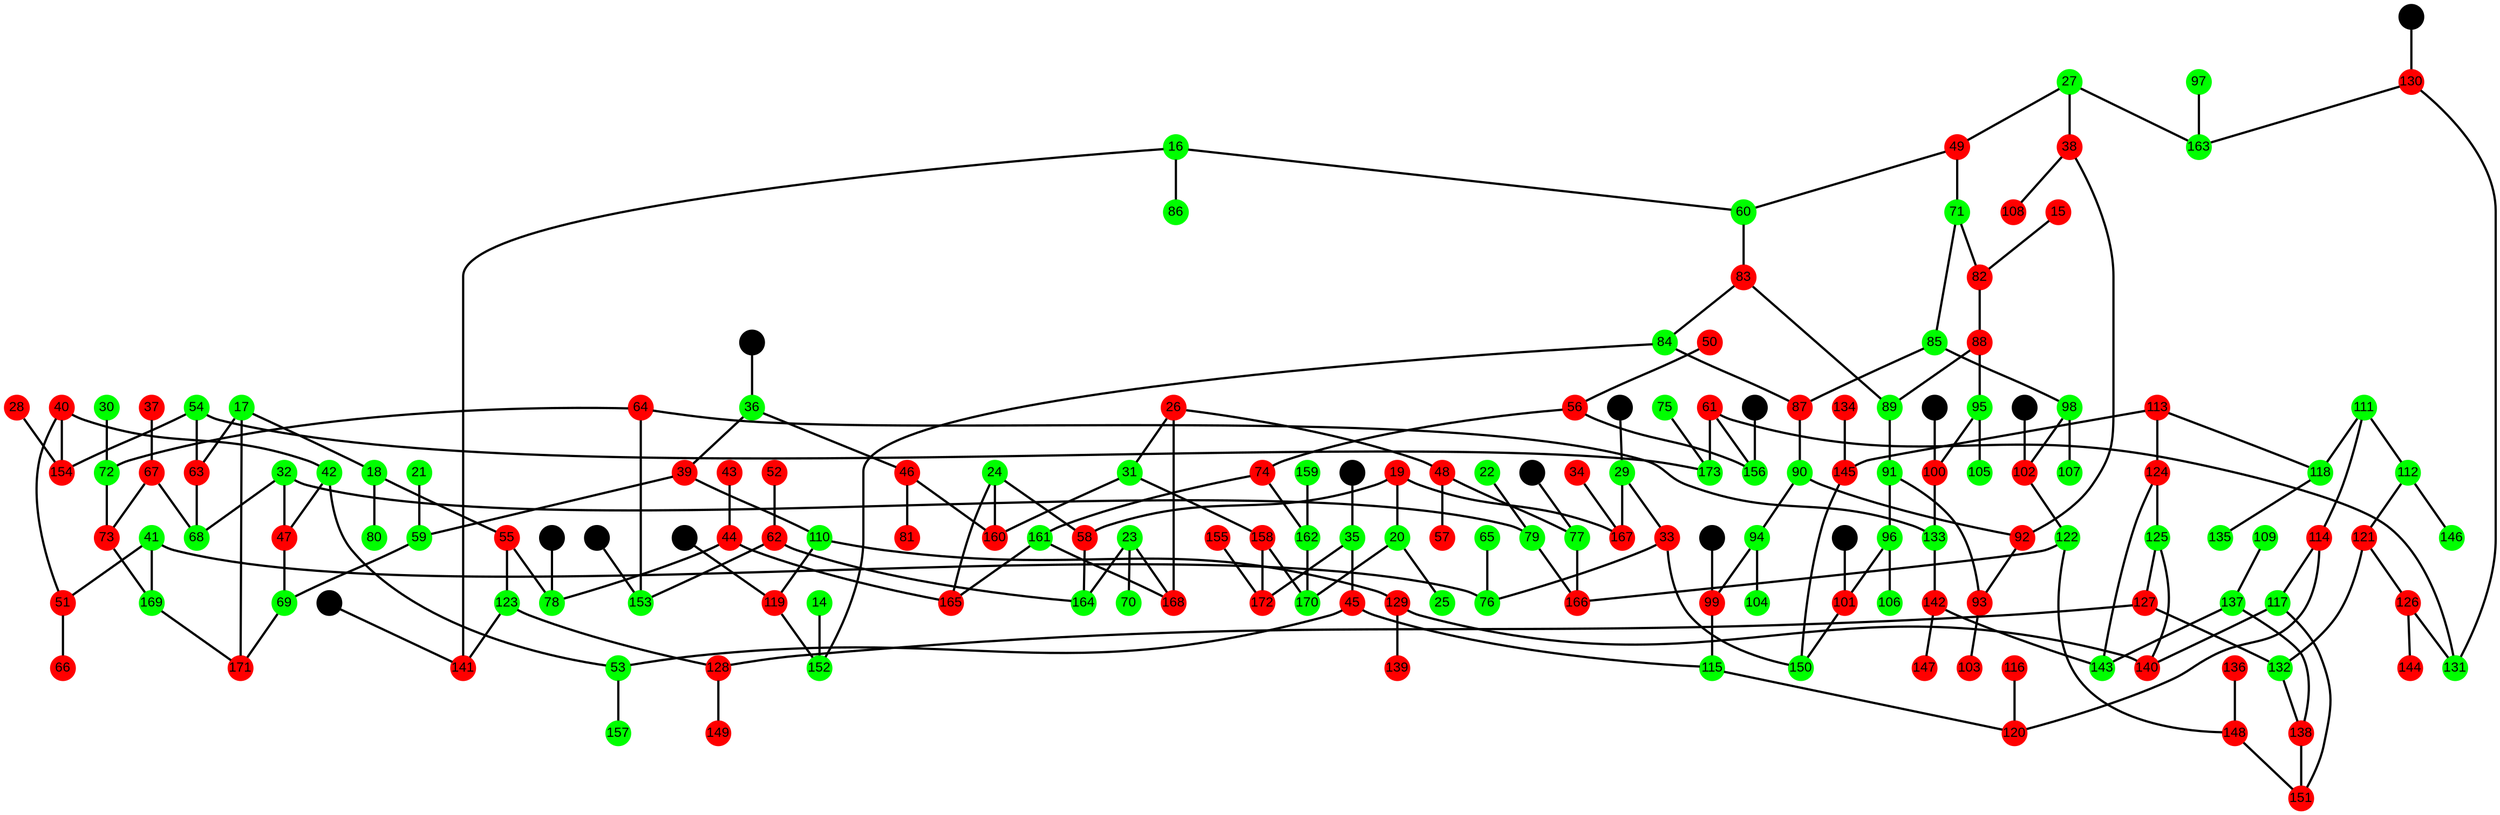 graph G {
  node [style="filled", shape="circle", width="0.3", height="0.3", fixedsize="true", fontsize="12", fontname="Arial"];
  edge [penwidth=2.0];
  0 [color="black", shape="circle", label="B", pos="-1500,1200!", style="filled", width="0.3", height="0.3", fixedsize="true"]
  88 [color="red", shape="circle", label="88", pos="600,300!", style="filled", width="0.3", height="0.3", fixedsize="true"]
  151 [color="red", shape="circle", label="151", pos="3675,100!", style="filled", width="0.3", height="0.3", fixedsize="true"]
  25 [color="green", shape="circle", label="25", pos="11850,0!", style="filled", width="0.3", height="0.3", fixedsize="true"]
  113 [color="red", shape="circle", label="113", pos="4350,200!", style="filled", width="0.3", height="0.3", fixedsize="true"]
  50 [color="red", shape="circle", label="50", pos="8700,100!", style="filled", width="0.3", height="0.3", fixedsize="true"]
  138 [color="red", shape="circle", label="138", pos="3225,100!", style="filled", width="0.3", height="0.3", fixedsize="true"]
  75 [color="green", shape="circle", label="75", pos="5400,100!", style="filled", width="0.3", height="0.3", fixedsize="true"]
  12 [color="black", shape="circle", label="B", pos="12000,1200!", style="filled", width="0.3", height="0.3", fixedsize="true"]
  163 [color="green", shape="circle", label="163", pos="-750,100!", style="filled", width="0.3", height="0.3", fixedsize="true"]
  100 [color="red", shape="circle", label="100", pos="1275,1000!", style="filled", width="0.3", height="0.3", fixedsize="true"]
  37 [color="red", shape="circle", label="37", pos="5400,300!", style="filled", width="0.3", height="0.3", fixedsize="true"]
  125 [color="green", shape="circle", label="125", pos="3450,200!", style="filled", width="0.3", height="0.3", fixedsize="true"]
  62 [color="red", shape="circle", label="62", pos="11175,300!", style="filled", width="0.3", height="0.3", fixedsize="true"]
  150 [color="green", shape="circle", label="150", pos="4800,900!", style="filled", width="0.3", height="0.3", fixedsize="true"]
  87 [color="red", shape="circle", label="87", pos="375,400!", style="filled", width="0.3", height="0.3", fixedsize="true"]
  24 [color="green", shape="circle", label="24", pos="10050,200!", style="filled", width="0.3", height="0.3", fixedsize="true"]
  112 [color="green", shape="circle", label="112", pos="2775,0!", style="filled", width="0.3", height="0.3", fixedsize="true"]
  49 [color="red", shape="circle", label="49", pos="-300,100!", style="filled", width="0.3", height="0.3", fixedsize="true"]
  137 [color="green", shape="circle", label="137", pos="3225,300!", style="filled", width="0.3", height="0.3", fixedsize="true"]
  74 [color="red", shape="circle", label="74", pos="9375,100!", style="filled", width="0.3", height="0.3", fixedsize="true"]
  11 [color="black", shape="circle", label="B", pos="12000,1000!", style="filled", width="0.3", height="0.3", fixedsize="true"]
  162 [color="green", shape="circle", label="162", pos="9375,0!", style="filled", width="0.3", height="0.3", fixedsize="true"]
  99 [color="red", shape="circle", label="99", pos="1050,1100!", style="filled", width="0.3", height="0.3", fixedsize="true"]
  36 [color="green", shape="circle", label="36", pos="8925,1200!", style="filled", width="0.3", height="0.3", fixedsize="true"]
  124 [color="red", shape="circle", label="124", pos="3900,200!", style="filled", width="0.3", height="0.3", fixedsize="true"]
  61 [color="red", shape="circle", label="61", pos="5850,700!", style="filled", width="0.3", height="0.3", fixedsize="true"]
  149 [color="red", shape="circle", label="149", pos="2100,200!", style="filled", width="0.3", height="0.3", fixedsize="true"]
  86 [color="green", shape="circle", label="86", pos="-1200,200!", style="filled", width="0.3", height="0.3", fixedsize="true"]
  23 [color="green", shape="circle", label="23", pos="9825,300!", style="filled", width="0.3", height="0.3", fixedsize="true"]
  111 [color="green", shape="circle", label="111", pos="4125,0!", style="filled", width="0.3", height="0.3", fixedsize="true"]
  48 [color="red", shape="circle", label="48", pos="11625,100!", style="filled", width="0.3", height="0.3", fixedsize="true"]
  136 [color="red", shape="circle", label="136", pos="5250,100!", style="filled", width="0.3", height="0.3", fixedsize="true"]
  73 [color="red", shape="circle", label="73", pos="7200,300!", style="filled", width="0.3", height="0.3", fixedsize="true"]
  10 [color="black", shape="circle", label="B", pos="-1500,600!", style="filled", width="0.3", height="0.3", fixedsize="true"]
  161 [color="green", shape="circle", label="161", pos="9600,100!", style="filled", width="0.3", height="0.3", fixedsize="true"]
  98 [color="green", shape="circle", label="98", pos="1725,100!", style="filled", width="0.3", height="0.3", fixedsize="true"]
  35 [color="green", shape="circle", label="35", pos="10950,1100!", style="filled", width="0.3", height="0.3", fixedsize="true"]
  123 [color="green", shape="circle", label="123", pos="2775,600!", style="filled", width="0.3", height="0.3", fixedsize="true"]
  60 [color="green", shape="circle", label="60", pos="-300,200!", style="filled", width="0.3", height="0.3", fixedsize="true"]
  148 [color="red", shape="circle", label="148", pos="5025,100!", style="filled", width="0.3", height="0.3", fixedsize="true"]
  85 [color="green", shape="circle", label="85", pos="375,100!", style="filled", width="0.3", height="0.3", fixedsize="true"]
  22 [color="green", shape="circle", label="22", pos="8550,100!", style="filled", width="0.3", height="0.3", fixedsize="true"]
  173 [color="green", shape="circle", label="173", pos="5850,100!", style="filled", width="0.3", height="0.3", fixedsize="true"]
  110 [color="green", shape="circle", label="110", pos="2325,1200!", style="filled", width="0.3", height="0.3", fixedsize="true"]
  47 [color="red", shape="circle", label="47", pos="6975,400!", style="filled", width="0.3", height="0.3", fixedsize="true"]
  135 [color="green", shape="circle", label="135", pos="5250,0!", style="filled", width="0.3", height="0.3", fixedsize="true"]
  72 [color="green", shape="circle", label="72", pos="7875,300!", style="filled", width="0.3", height="0.3", fixedsize="true"]
  9 [color="black", shape="circle", label="B", pos="-1500,700!", style="filled", width="0.3", height="0.3", fixedsize="true"]
  160 [color="red", shape="circle", label="160", pos="10050,400!", style="filled", width="0.3", height="0.3", fixedsize="true"]
  97 [color="green", shape="circle", label="97", pos="-1200,100!", style="filled", width="0.3", height="0.3", fixedsize="true"]
  34 [color="red", shape="circle", label="34", pos="11850,200!", style="filled", width="0.3", height="0.3", fixedsize="true"]
  122 [color="green", shape="circle", label="122", pos="5025,800!", style="filled", width="0.3", height="0.3", fixedsize="true"]
  59 [color="green", shape="circle", label="59", pos="5625,400!", style="filled", width="0.3", height="0.3", fixedsize="true"]
  147 [color="red", shape="circle", label="147", pos="5250,300!", style="filled", width="0.3", height="0.3", fixedsize="true"]
  84 [color="green", shape="circle", label="84", pos="150,400!", style="filled", width="0.3", height="0.3", fixedsize="true"]
  21 [color="green", shape="circle", label="21", pos="5400,400!", style="filled", width="0.3", height="0.3", fixedsize="true"]
  172 [color="red", shape="circle", label="172", pos="10950,400!", style="filled", width="0.3", height="0.3", fixedsize="true"]
  109 [color="green", shape="circle", label="109", pos="2100,300!", style="filled", width="0.3", height="0.3", fixedsize="true"]
  46 [color="red", shape="circle", label="46", pos="8925,400!", style="filled", width="0.3", height="0.3", fixedsize="true"]
  134 [color="red", shape="circle", label="134", pos="5250,200!", style="filled", width="0.3", height="0.3", fixedsize="true"]
  71 [color="green", shape="circle", label="71", pos="-75,100!", style="filled", width="0.3", height="0.3", fixedsize="true"]
  8 [color="black", shape="circle", label="B", pos="-1500,800!", style="filled", width="0.3", height="0.3", fixedsize="true"]
  159 [color="green", shape="circle", label="159", pos="8700,0!", style="filled", width="0.3", height="0.3", fixedsize="true"]
  96 [color="green", shape="circle", label="96", pos="1500,200!", style="filled", width="0.3", height="0.3", fixedsize="true"]
  33 [color="red", shape="circle", label="33", pos="8100,900!", style="filled", width="0.3", height="0.3", fixedsize="true"]
  121 [color="red", shape="circle", label="121", pos="2775,100!", style="filled", width="0.3", height="0.3", fixedsize="true"]
  58 [color="red", shape="circle", label="58", pos="10500,200!", style="filled", width="0.3", height="0.3", fixedsize="true"]
  146 [color="green", shape="circle", label="146", pos="2100,0!", style="filled", width="0.3", height="0.3", fixedsize="true"]
  83 [color="red", shape="circle", label="83", pos="150,200!", style="filled", width="0.3", height="0.3", fixedsize="true"]
  20 [color="green", shape="circle", label="20", pos="10950,0!", style="filled", width="0.3", height="0.3", fixedsize="true"]
  171 [color="red", shape="circle", label="171", pos="6750,200!", style="filled", width="0.3", height="0.3", fixedsize="true"]
  108 [color="red", shape="circle", label="108", pos="-1200,0!", style="filled", width="0.3", height="0.3", fixedsize="true"]
  45 [color="red", shape="circle", label="45", pos="7650,1100!", style="filled", width="0.3", height="0.3", fixedsize="true"]
  133 [color="green", shape="circle", label="133", pos="4575,1000!", style="filled", width="0.3", height="0.3", fixedsize="true"]
  70 [color="green", shape="circle", label="70", pos="8700,300!", style="filled", width="0.3", height="0.3", fixedsize="true"]
  7 [color="black", shape="circle", label="B", pos="-1500,900!", style="filled", width="0.3", height="0.3", fixedsize="true"]
  158 [color="red", shape="circle", label="158", pos="10725,400!", style="filled", width="0.3", height="0.3", fixedsize="true"]
  95 [color="green", shape="circle", label="95", pos="1275,300!", style="filled", width="0.3", height="0.3", fixedsize="true"]
  32 [color="green", shape="circle", label="32", pos="6975,100!", style="filled", width="0.3", height="0.3", fixedsize="true"]
  120 [color="red", shape="circle", label="120", pos="4350,400!", style="filled", width="0.3", height="0.3", fixedsize="true"]
  57 [color="red", shape="circle", label="57", pos="11850,100!", style="filled", width="0.3", height="0.3", fixedsize="true"]
  145 [color="red", shape="circle", label="145", pos="4800,200!", style="filled", width="0.3", height="0.3", fixedsize="true"]
  82 [color="red", shape="circle", label="82", pos="-75,300!", style="filled", width="0.3", height="0.3", fixedsize="true"]
  19 [color="red", shape="circle", label="19", pos="10950,200!", style="filled", width="0.3", height="0.3", fixedsize="true"]
  170 [color="green", shape="circle", label="170", pos="10725,0!", style="filled", width="0.3", height="0.3", fixedsize="true"]
  107 [color="green", shape="circle", label="107", pos="1950,100!", style="filled", width="0.3", height="0.3", fixedsize="true"]
  44 [color="red", shape="circle", label="44", pos="9375,200!", style="filled", width="0.3", height="0.3", fixedsize="true"]
  132 [color="green", shape="circle", label="132", pos="3000,100!", style="filled", width="0.3", height="0.3", fixedsize="true"]
  69 [color="green", shape="circle", label="69", pos="6750,400!", style="filled", width="0.3", height="0.3", fixedsize="true"]
  6 [color="black", shape="circle", label="B", pos="-1500,1000!", style="filled", width="0.3", height="0.3", fixedsize="true"]
  157 [color="green", shape="circle", label="157", pos="8550,400!", style="filled", width="0.3", height="0.3", fixedsize="true"]
  94 [color="green", shape="circle", label="94", pos="1050,400!", style="filled", width="0.3", height="0.3", fixedsize="true"]
  31 [color="green", shape="circle", label="31", pos="10275,400!", style="filled", width="0.3", height="0.3", fixedsize="true"]
  119 [color="red", shape="circle", label="119", pos="-975,1200!", style="filled", width="0.3", height="0.3", fixedsize="true"]
  56 [color="red", shape="circle", label="56", pos="9150,100!", style="filled", width="0.3", height="0.3", fixedsize="true"]
  144 [color="red", shape="circle", label="144", pos="2100,100!", style="filled", width="0.3", height="0.3", fixedsize="true"]
  81 [color="red", shape="circle", label="81", pos="8700,400!", style="filled", width="0.3", height="0.3", fixedsize="true"]
  18 [color="green", shape="circle", label="18", pos="6075,200!", style="filled", width="0.3", height="0.3", fixedsize="true"]
  169 [color="green", shape="circle", label="169", pos="7200,200!", style="filled", width="0.3", height="0.3", fixedsize="true"]
  106 [color="green", shape="circle", label="106", pos="1950,200!", style="filled", width="0.3", height="0.3", fixedsize="true"]
  43 [color="red", shape="circle", label="43", pos="8700,200!", style="filled", width="0.3", height="0.3", fixedsize="true"]
  131 [color="green", shape="circle", label="131", pos="2550,700!", style="filled", width="0.3", height="0.3", fixedsize="true"]
  68 [color="green", shape="circle", label="68", pos="6525,100!", style="filled", width="0.3", height="0.3", fixedsize="true"]
  5 [color="black", shape="circle", label="B", pos="12000,900!", style="filled", width="0.3", height="0.3", fixedsize="true"]
  156 [color="green", shape="circle", label="156", pos="9150,700!", style="filled", width="0.3", height="0.3", fixedsize="true"]
  93 [color="red", shape="circle", label="93", pos="1050,0!", style="filled", width="0.3", height="0.3", fixedsize="true"]
  30 [color="green", shape="circle", label="30", pos="8550,300!", style="filled", width="0.3", height="0.3", fixedsize="true"]
  118 [color="green", shape="circle", label="118", pos="4350,0!", style="filled", width="0.3", height="0.3", fixedsize="true"]
  55 [color="red", shape="circle", label="55", pos="6075,600!", style="filled", width="0.3", height="0.3", fixedsize="true"]
  143 [color="green", shape="circle", label="143", pos="3900,300!", style="filled", width="0.3", height="0.3", fixedsize="true"]
  80 [color="green", shape="circle", label="80", pos="5400,200!", style="filled", width="0.3", height="0.3", fixedsize="true"]
  17 [color="green", shape="circle", label="17", pos="6300,200!", style="filled", width="0.3", height="0.3", fixedsize="true"]
  168 [color="red", shape="circle", label="168", pos="9825,100!", style="filled", width="0.3", height="0.3", fixedsize="true"]
  105 [color="green", shape="circle", label="105", pos="1950,300!", style="filled", width="0.3", height="0.3", fixedsize="true"]
  42 [color="green", shape="circle", label="42", pos="7425,400!", style="filled", width="0.3", height="0.3", fixedsize="true"]
  130 [color="red", shape="circle", label="130", pos="-750,700!", style="filled", width="0.3", height="0.3", fixedsize="true"]
  67 [color="red", shape="circle", label="67", pos="6525,300!", style="filled", width="0.3", height="0.3", fixedsize="true"]
  4 [color="black", shape="circle", label="B", pos="12000,600!", style="filled", width="0.3", height="0.3", fixedsize="true"]
  155 [color="red", shape="circle", label="155", pos="11850,400!", style="filled", width="0.3", height="0.3", fixedsize="true"]
  92 [color="red", shape="circle", label="92", pos="825,0!", style="filled", width="0.3", height="0.3", fixedsize="true"]
  29 [color="green", shape="circle", label="29", pos="11400,900!", style="filled", width="0.3", height="0.3", fixedsize="true"]
  117 [color="green", shape="circle", label="117", pos="3675,400!", style="filled", width="0.3", height="0.3", fixedsize="true"]
  54 [color="green", shape="circle", label="54", pos="6075,100!", style="filled", width="0.3", height="0.3", fixedsize="true"]
  142 [color="red", shape="circle", label="142", pos="4575,300!", style="filled", width="0.3", height="0.3", fixedsize="true"]
  79 [color="green", shape="circle", label="79", pos="8325,100!", style="filled", width="0.3", height="0.3", fixedsize="true"]
  16 [color="green", shape="circle", label="16", pos="-525,200!", style="filled", width="0.3", height="0.3", fixedsize="true"]
  167 [color="red", shape="circle", label="167", pos="11400,200!", style="filled", width="0.3", height="0.3", fixedsize="true"]
  104 [color="green", shape="circle", label="104", pos="1950,400!", style="filled", width="0.3", height="0.3", fixedsize="true"]
  41 [color="green", shape="circle", label="41", pos="7650,200!", style="filled", width="0.3", height="0.3", fixedsize="true"]
  129 [color="red", shape="circle", label="129", pos="2325,400!", style="filled", width="0.3", height="0.3", fixedsize="true"]
  66 [color="red", shape="circle", label="66", pos="8550,0!", style="filled", width="0.3", height="0.3", fixedsize="true"]
  3 [color="black", shape="circle", label="B", pos="12000,700!", style="filled", width="0.3", height="0.3", fixedsize="true"]
  154 [color="red", shape="circle", label="154", pos="6075,0!", style="filled", width="0.3", height="0.3", fixedsize="true"]
  91 [color="green", shape="circle", label="91", pos="1050,200!", style="filled", width="0.3", height="0.3", fixedsize="true"]
  28 [color="red", shape="circle", label="28", pos="5400,0!", style="filled", width="0.3", height="0.3", fixedsize="true"]
  116 [color="red", shape="circle", label="116", pos="5250,400!", style="filled", width="0.3", height="0.3", fixedsize="true"]
  53 [color="green", shape="circle", label="53", pos="7650,400!", style="filled", width="0.3", height="0.3", fixedsize="true"]
  141 [color="red", shape="circle", label="141", pos="-525,600!", style="filled", width="0.3", height="0.3", fixedsize="true"]
  78 [color="green", shape="circle", label="78", pos="9375,600!", style="filled", width="0.3", height="0.3", fixedsize="true"]
  15 [color="red", shape="circle", label="15", pos="-1200,300!", style="filled", width="0.3", height="0.3", fixedsize="true"]
  166 [color="red", shape="circle", label="166", pos="8325,800!", style="filled", width="0.3", height="0.3", fixedsize="true"]
  103 [color="red", shape="circle", label="103", pos="1950,0!", style="filled", width="0.3", height="0.3", fixedsize="true"]
  40 [color="red", shape="circle", label="40", pos="7425,0!", style="filled", width="0.3", height="0.3", fixedsize="true"]
  128 [color="red", shape="circle", label="128", pos="2775,200!", style="filled", width="0.3", height="0.3", fixedsize="true"]
  65 [color="green", shape="circle", label="65", pos="8550,200!", style="filled", width="0.3", height="0.3", fixedsize="true"]
  2 [color="black", shape="circle", label="B", pos="12000,800!", style="filled", width="0.3", height="0.3", fixedsize="true"]
  153 [color="green", shape="circle", label="153", pos="11175,1000!", style="filled", width="0.3", height="0.3", fixedsize="true"]
  90 [color="green", shape="circle", label="90", pos="825,400!", style="filled", width="0.3", height="0.3", fixedsize="true"]
  27 [color="green", shape="circle", label="27", pos="-525,100!", style="filled", width="0.3", height="0.3", fixedsize="true"]
  115 [color="green", shape="circle", label="115", pos="4350,1100!", style="filled", width="0.3", height="0.3", fixedsize="true"]
  52 [color="red", shape="circle", label="52", pos="11850,300!", style="filled", width="0.3", height="0.3", fixedsize="true"]
  140 [color="red", shape="circle", label="140", pos="3450,400!", style="filled", width="0.3", height="0.3", fixedsize="true"]
  77 [color="green", shape="circle", label="77", pos="11625,800!", style="filled", width="0.3", height="0.3", fixedsize="true"]
  14 [color="green", shape="circle", label="14", pos="-1200,400!", style="filled", width="0.3", height="0.3", fixedsize="true"]
  165 [color="red", shape="circle", label="165", pos="9600,200!", style="filled", width="0.3", height="0.3", fixedsize="true"]
  102 [color="red", shape="circle", label="102", pos="1725,800!", style="filled", width="0.3", height="0.3", fixedsize="true"]
  39 [color="red", shape="circle", label="39", pos="5625,1200!", style="filled", width="0.3", height="0.3", fixedsize="true"]
  127 [color="red", shape="circle", label="127", pos="3000,200!", style="filled", width="0.3", height="0.3", fixedsize="true"]
  64 [color="red", shape="circle", label="64", pos="7875,1000!", style="filled", width="0.3", height="0.3", fixedsize="true"]
  1 [color="black", shape="circle", label="B", pos="-1500,1100!", style="filled", width="0.3", height="0.3", fixedsize="true"]
  152 [color="green", shape="circle", label="152", pos="-975,400!", style="filled", width="0.3", height="0.3", fixedsize="true"]
  89 [color="green", shape="circle", label="89", pos="600,200!", style="filled", width="0.3", height="0.3", fixedsize="true"]
  26 [color="red", shape="circle", label="26", pos="10275,100!", style="filled", width="0.3", height="0.3", fixedsize="true"]
  114 [color="red", shape="circle", label="114", pos="4125,400!", style="filled", width="0.3", height="0.3", fixedsize="true"]
  51 [color="red", shape="circle", label="51", pos="7650,0!", style="filled", width="0.3", height="0.3", fixedsize="true"]
  139 [color="red", shape="circle", label="139", pos="2100,400!", style="filled", width="0.3", height="0.3", fixedsize="true"]
  76 [color="green", shape="circle", label="76", pos="8100,200!", style="filled", width="0.3", height="0.3", fixedsize="true"]
  13 [color="black", shape="circle", label="B", pos="12000,1100!", style="filled", width="0.3", height="0.3", fixedsize="true"]
  164 [color="green", shape="circle", label="164", pos="10500,300!", style="filled", width="0.3", height="0.3", fixedsize="true"]
  101 [color="red", shape="circle", label="101", pos="1500,900!", style="filled", width="0.3", height="0.3", fixedsize="true"]
  38 [color="red", shape="circle", label="38", pos="-525,0!", style="filled", width="0.3", height="0.3", fixedsize="true"]
  126 [color="red", shape="circle", label="126", pos="2550,100!", style="filled", width="0.3", height="0.3", fixedsize="true"]
  63 [color="red", shape="circle", label="63", pos="6300,100!", style="filled", width="0.3", height="0.3", fixedsize="true"]
  0 -- 119
  88 -- 89
  88 -- 95
  113 -- 124
  113 -- 145
  113 -- 118
  50 -- 56
  138 -- 151
  75 -- 173
  12 -- 36
  100 -- 133
  37 -- 67
  125 -- 127
  125 -- 140
  62 -- 164
  62 -- 153
  87 -- 90
  24 -- 58
  24 -- 160
  24 -- 165
  112 -- 121
  112 -- 146
  49 -- 60
  49 -- 71
  137 -- 138
  137 -- 143
  74 -- 162
  74 -- 161
  11 -- 153
  162 -- 170
  99 -- 115
  36 -- 46
  36 -- 39
  124 -- 125
  124 -- 143
  61 -- 173
  61 -- 156
  61 -- 131
  23 -- 164
  23 -- 70
  23 -- 168
  111 -- 112
  111 -- 114
  111 -- 118
  48 -- 57
  48 -- 77
  136 -- 148
  73 -- 169
  10 -- 141
  161 -- 165
  161 -- 168
  98 -- 107
  98 -- 102
  35 -- 45
  35 -- 172
  123 -- 128
  123 -- 141
  60 -- 83
  148 -- 151
  85 -- 98
  85 -- 87
  22 -- 79
  110 -- 129
  110 -- 119
  47 -- 69
  72 -- 73
  9 -- 130
  97 -- 163
  34 -- 167
  122 -- 148
  122 -- 166
  59 -- 69
  84 -- 152
  84 -- 87
  21 -- 59
  109 -- 137
  46 -- 81
  46 -- 160
  134 -- 145
  71 -- 82
  71 -- 85
  8 -- 102
  159 -- 162
  96 -- 101
  96 -- 106
  33 -- 150
  33 -- 76
  121 -- 126
  121 -- 132
  58 -- 164
  83 -- 84
  83 -- 89
  20 -- 170
  20 -- 25
  45 -- 53
  45 -- 115
  133 -- 142
  7 -- 101
  158 -- 170
  158 -- 172
  95 -- 105
  95 -- 100
  32 -- 68
  32 -- 79
  32 -- 47
  145 -- 150
  82 -- 88
  19 -- 58
  19 -- 20
  19 -- 167
  44 -- 78
  44 -- 165
  132 -- 138
  69 -- 171
  6 -- 100
  94 -- 104
  94 -- 99
  31 -- 160
  31 -- 158
  119 -- 152
  56 -- 74
  56 -- 156
  18 -- 80
  18 -- 55
  169 -- 171
  43 -- 44
  5 -- 29
  93 -- 103
  30 -- 72
  118 -- 135
  55 -- 78
  55 -- 123
  17 -- 171
  17 -- 18
  17 -- 63
  42 -- 53
  42 -- 47
  130 -- 163
  130 -- 131
  67 -- 73
  67 -- 68
  4 -- 78
  155 -- 172
  92 -- 93
  29 -- 33
  29 -- 167
  117 -- 151
  117 -- 140
  54 -- 173
  54 -- 63
  54 -- 154
  142 -- 147
  142 -- 143
  79 -- 166
  16 -- 60
  16 -- 86
  16 -- 141
  41 -- 76
  41 -- 169
  41 -- 51
  129 -- 140
  129 -- 139
  3 -- 156
  91 -- 93
  91 -- 96
  28 -- 154
  116 -- 120
  53 -- 157
  15 -- 82
  40 -- 42
  40 -- 51
  40 -- 154
  128 -- 149
  65 -- 76
  2 -- 77
  90 -- 92
  90 -- 94
  27 -- 163
  27 -- 49
  27 -- 38
  115 -- 120
  52 -- 62
  77 -- 166
  14 -- 152
  102 -- 122
  39 -- 59
  39 -- 110
  127 -- 128
  127 -- 132
  64 -- 72
  64 -- 133
  64 -- 153
  1 -- 99
  89 -- 91
  26 -- 31
  26 -- 168
  26 -- 48
  114 -- 117
  114 -- 120
  51 -- 66
  13 -- 35
  101 -- 150
  38 -- 92
  38 -- 108
  126 -- 144
  126 -- 131
  63 -- 68
}
